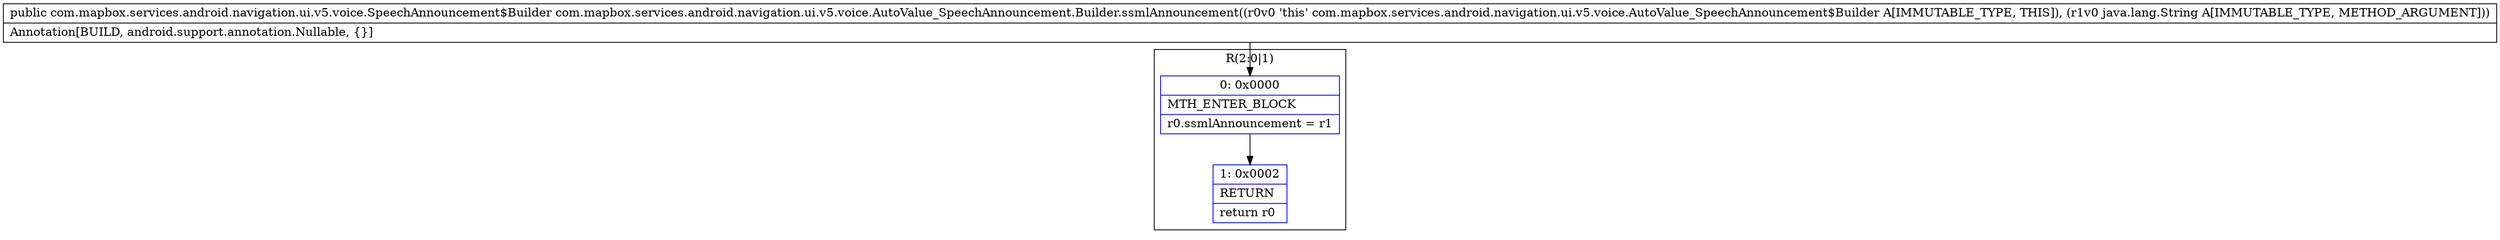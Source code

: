 digraph "CFG forcom.mapbox.services.android.navigation.ui.v5.voice.AutoValue_SpeechAnnouncement.Builder.ssmlAnnouncement(Ljava\/lang\/String;)Lcom\/mapbox\/services\/android\/navigation\/ui\/v5\/voice\/SpeechAnnouncement$Builder;" {
subgraph cluster_Region_589102980 {
label = "R(2:0|1)";
node [shape=record,color=blue];
Node_0 [shape=record,label="{0\:\ 0x0000|MTH_ENTER_BLOCK\l|r0.ssmlAnnouncement = r1\l}"];
Node_1 [shape=record,label="{1\:\ 0x0002|RETURN\l|return r0\l}"];
}
MethodNode[shape=record,label="{public com.mapbox.services.android.navigation.ui.v5.voice.SpeechAnnouncement$Builder com.mapbox.services.android.navigation.ui.v5.voice.AutoValue_SpeechAnnouncement.Builder.ssmlAnnouncement((r0v0 'this' com.mapbox.services.android.navigation.ui.v5.voice.AutoValue_SpeechAnnouncement$Builder A[IMMUTABLE_TYPE, THIS]), (r1v0 java.lang.String A[IMMUTABLE_TYPE, METHOD_ARGUMENT]))  | Annotation[BUILD, android.support.annotation.Nullable, \{\}]\l}"];
MethodNode -> Node_0;
Node_0 -> Node_1;
}

